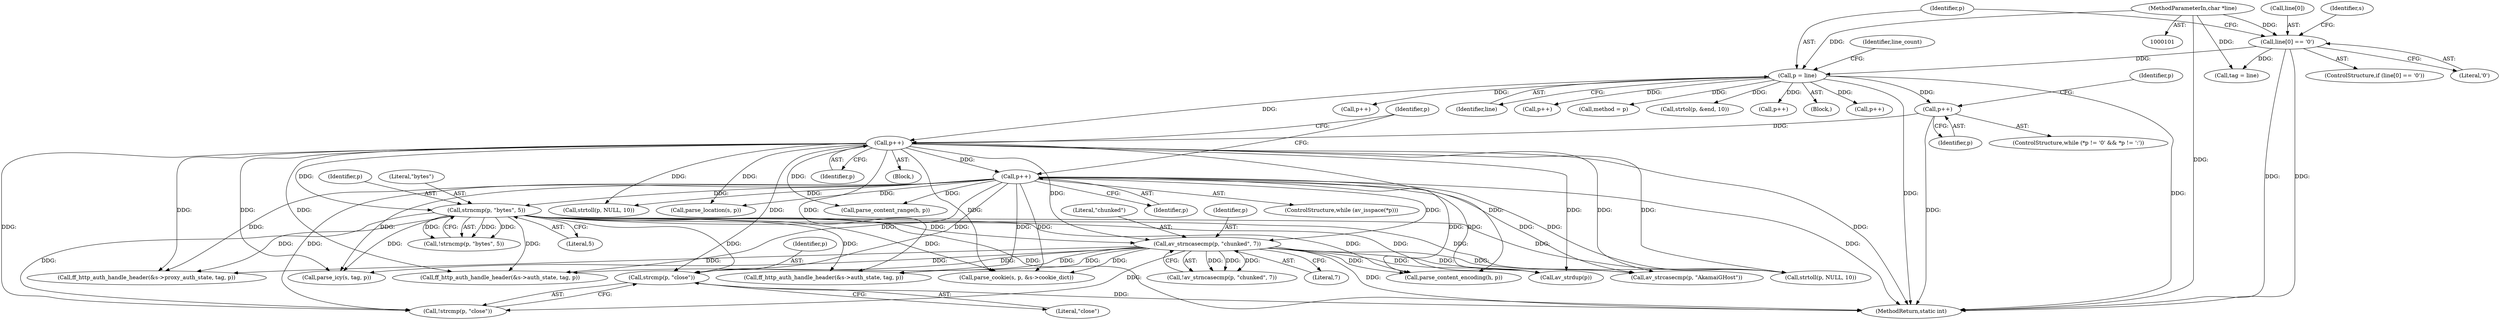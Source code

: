 digraph "0_FFmpeg_2a05c8f813de6f2278827734bf8102291e7484aa_7@API" {
"1000557" [label="(Call,strcmp(p, \"close\"))"];
"1000397" [label="(Call,p++)"];
"1000381" [label="(Call,p++)"];
"1000145" [label="(Call,p = line)"];
"1000132" [label="(Call,line[0] == '\0')"];
"1000103" [label="(MethodParameterIn,char *line)"];
"1000403" [label="(Call,p++)"];
"1000466" [label="(Call,strncmp(p, \"bytes\", 5))"];
"1000490" [label="(Call,av_strncasecmp(p, \"chunked\", 7))"];
"1000106" [label="(Block,)"];
"1000140" [label="(Identifier,s)"];
"1000397" [label="(Call,p++)"];
"1000381" [label="(Call,p++)"];
"1000146" [label="(Identifier,p)"];
"1000558" [label="(Identifier,p)"];
"1000394" [label="(Call,tag = line)"];
"1000465" [label="(Call,!strncmp(p, \"bytes\", 5))"];
"1000541" [label="(Call,ff_http_auth_handle_header(&s->proxy_auth_state, tag, p))"];
"1000686" [label="(MethodReturn,static int)"];
"1000169" [label="(Call,p++)"];
"1000403" [label="(Call,p++)"];
"1000559" [label="(Literal,\"close\")"];
"1000513" [label="(Call,ff_http_auth_handle_header(&s->auth_state, tag, p))"];
"1000415" [label="(Call,parse_location(s, p))"];
"1000660" [label="(Call,parse_icy(s, tag, p))"];
"1000332" [label="(Call,p++)"];
"1000375" [label="(Identifier,p)"];
"1000493" [label="(Literal,7)"];
"1000147" [label="(Identifier,line)"];
"1000173" [label="(Call,p++)"];
"1000527" [label="(Call,ff_http_auth_handle_header(&s->auth_state, tag, p))"];
"1000398" [label="(Identifier,p)"];
"1000158" [label="(Call,method = p)"];
"1000489" [label="(Call,!av_strncasecmp(p, \"chunked\", 7))"];
"1000133" [label="(Call,line[0])"];
"1000466" [label="(Call,strncmp(p, \"bytes\", 5))"];
"1000344" [label="(Call,strtol(p, &end, 10))"];
"1000338" [label="(Call,p++)"];
"1000404" [label="(Identifier,p)"];
"1000103" [label="(MethodParameterIn,char *line)"];
"1000468" [label="(Literal,\"bytes\")"];
"1000491" [label="(Identifier,p)"];
"1000557" [label="(Call,strcmp(p, \"close\"))"];
"1000150" [label="(Identifier,line_count)"];
"1000131" [label="(ControlStructure,if (line[0] == '\0'))"];
"1000136" [label="(Literal,'\0')"];
"1000454" [label="(Call,parse_content_range(h, p))"];
"1000621" [label="(Call,parse_cookie(s, p, &s->cookie_dict))"];
"1000469" [label="(Literal,5)"];
"1000492" [label="(Literal,\"chunked\")"];
"1000490" [label="(Call,av_strncasecmp(p, \"chunked\", 7))"];
"1000644" [label="(Call,strtoll(p, NULL, 10))"];
"1000574" [label="(Call,av_strcasecmp(p, \"AkamaiGHost\"))"];
"1000402" [label="(Identifier,p)"];
"1000371" [label="(ControlStructure,while (*p != '\0' && *p != ':'))"];
"1000467" [label="(Identifier,p)"];
"1000556" [label="(Call,!strcmp(p, \"close\"))"];
"1000370" [label="(Block,)"];
"1000382" [label="(Identifier,p)"];
"1000132" [label="(Call,line[0] == '\0')"];
"1000399" [label="(ControlStructure,while (av_isspace(*p)))"];
"1000611" [label="(Call,av_strdup(p))"];
"1000443" [label="(Call,strtoll(p, NULL, 10))"];
"1000678" [label="(Call,parse_content_encoding(h, p))"];
"1000145" [label="(Call,p = line)"];
"1000557" -> "1000556"  [label="AST: "];
"1000557" -> "1000559"  [label="CFG: "];
"1000558" -> "1000557"  [label="AST: "];
"1000559" -> "1000557"  [label="AST: "];
"1000556" -> "1000557"  [label="CFG: "];
"1000557" -> "1000686"  [label="DDG: "];
"1000397" -> "1000557"  [label="DDG: "];
"1000403" -> "1000557"  [label="DDG: "];
"1000466" -> "1000557"  [label="DDG: "];
"1000490" -> "1000557"  [label="DDG: "];
"1000397" -> "1000370"  [label="AST: "];
"1000397" -> "1000398"  [label="CFG: "];
"1000398" -> "1000397"  [label="AST: "];
"1000402" -> "1000397"  [label="CFG: "];
"1000397" -> "1000686"  [label="DDG: "];
"1000381" -> "1000397"  [label="DDG: "];
"1000145" -> "1000397"  [label="DDG: "];
"1000397" -> "1000403"  [label="DDG: "];
"1000397" -> "1000415"  [label="DDG: "];
"1000397" -> "1000443"  [label="DDG: "];
"1000397" -> "1000454"  [label="DDG: "];
"1000397" -> "1000466"  [label="DDG: "];
"1000397" -> "1000490"  [label="DDG: "];
"1000397" -> "1000513"  [label="DDG: "];
"1000397" -> "1000527"  [label="DDG: "];
"1000397" -> "1000541"  [label="DDG: "];
"1000397" -> "1000556"  [label="DDG: "];
"1000397" -> "1000574"  [label="DDG: "];
"1000397" -> "1000611"  [label="DDG: "];
"1000397" -> "1000621"  [label="DDG: "];
"1000397" -> "1000644"  [label="DDG: "];
"1000397" -> "1000660"  [label="DDG: "];
"1000397" -> "1000678"  [label="DDG: "];
"1000381" -> "1000371"  [label="AST: "];
"1000381" -> "1000382"  [label="CFG: "];
"1000382" -> "1000381"  [label="AST: "];
"1000375" -> "1000381"  [label="CFG: "];
"1000381" -> "1000686"  [label="DDG: "];
"1000145" -> "1000381"  [label="DDG: "];
"1000145" -> "1000106"  [label="AST: "];
"1000145" -> "1000147"  [label="CFG: "];
"1000146" -> "1000145"  [label="AST: "];
"1000147" -> "1000145"  [label="AST: "];
"1000150" -> "1000145"  [label="CFG: "];
"1000145" -> "1000686"  [label="DDG: "];
"1000145" -> "1000686"  [label="DDG: "];
"1000132" -> "1000145"  [label="DDG: "];
"1000103" -> "1000145"  [label="DDG: "];
"1000145" -> "1000158"  [label="DDG: "];
"1000145" -> "1000169"  [label="DDG: "];
"1000145" -> "1000173"  [label="DDG: "];
"1000145" -> "1000332"  [label="DDG: "];
"1000145" -> "1000338"  [label="DDG: "];
"1000145" -> "1000344"  [label="DDG: "];
"1000132" -> "1000131"  [label="AST: "];
"1000132" -> "1000136"  [label="CFG: "];
"1000133" -> "1000132"  [label="AST: "];
"1000136" -> "1000132"  [label="AST: "];
"1000140" -> "1000132"  [label="CFG: "];
"1000146" -> "1000132"  [label="CFG: "];
"1000132" -> "1000686"  [label="DDG: "];
"1000132" -> "1000686"  [label="DDG: "];
"1000103" -> "1000132"  [label="DDG: "];
"1000132" -> "1000394"  [label="DDG: "];
"1000103" -> "1000101"  [label="AST: "];
"1000103" -> "1000686"  [label="DDG: "];
"1000103" -> "1000394"  [label="DDG: "];
"1000403" -> "1000399"  [label="AST: "];
"1000403" -> "1000404"  [label="CFG: "];
"1000404" -> "1000403"  [label="AST: "];
"1000402" -> "1000403"  [label="CFG: "];
"1000403" -> "1000686"  [label="DDG: "];
"1000403" -> "1000415"  [label="DDG: "];
"1000403" -> "1000443"  [label="DDG: "];
"1000403" -> "1000454"  [label="DDG: "];
"1000403" -> "1000466"  [label="DDG: "];
"1000403" -> "1000490"  [label="DDG: "];
"1000403" -> "1000513"  [label="DDG: "];
"1000403" -> "1000527"  [label="DDG: "];
"1000403" -> "1000541"  [label="DDG: "];
"1000403" -> "1000556"  [label="DDG: "];
"1000403" -> "1000574"  [label="DDG: "];
"1000403" -> "1000611"  [label="DDG: "];
"1000403" -> "1000621"  [label="DDG: "];
"1000403" -> "1000644"  [label="DDG: "];
"1000403" -> "1000660"  [label="DDG: "];
"1000403" -> "1000678"  [label="DDG: "];
"1000466" -> "1000465"  [label="AST: "];
"1000466" -> "1000469"  [label="CFG: "];
"1000467" -> "1000466"  [label="AST: "];
"1000468" -> "1000466"  [label="AST: "];
"1000469" -> "1000466"  [label="AST: "];
"1000465" -> "1000466"  [label="CFG: "];
"1000466" -> "1000686"  [label="DDG: "];
"1000466" -> "1000465"  [label="DDG: "];
"1000466" -> "1000465"  [label="DDG: "];
"1000466" -> "1000465"  [label="DDG: "];
"1000466" -> "1000490"  [label="DDG: "];
"1000466" -> "1000513"  [label="DDG: "];
"1000466" -> "1000527"  [label="DDG: "];
"1000466" -> "1000541"  [label="DDG: "];
"1000466" -> "1000556"  [label="DDG: "];
"1000466" -> "1000574"  [label="DDG: "];
"1000466" -> "1000611"  [label="DDG: "];
"1000466" -> "1000621"  [label="DDG: "];
"1000466" -> "1000644"  [label="DDG: "];
"1000466" -> "1000660"  [label="DDG: "];
"1000466" -> "1000678"  [label="DDG: "];
"1000490" -> "1000489"  [label="AST: "];
"1000490" -> "1000493"  [label="CFG: "];
"1000491" -> "1000490"  [label="AST: "];
"1000492" -> "1000490"  [label="AST: "];
"1000493" -> "1000490"  [label="AST: "];
"1000489" -> "1000490"  [label="CFG: "];
"1000490" -> "1000686"  [label="DDG: "];
"1000490" -> "1000489"  [label="DDG: "];
"1000490" -> "1000489"  [label="DDG: "];
"1000490" -> "1000489"  [label="DDG: "];
"1000490" -> "1000513"  [label="DDG: "];
"1000490" -> "1000527"  [label="DDG: "];
"1000490" -> "1000541"  [label="DDG: "];
"1000490" -> "1000556"  [label="DDG: "];
"1000490" -> "1000574"  [label="DDG: "];
"1000490" -> "1000611"  [label="DDG: "];
"1000490" -> "1000621"  [label="DDG: "];
"1000490" -> "1000644"  [label="DDG: "];
"1000490" -> "1000660"  [label="DDG: "];
"1000490" -> "1000678"  [label="DDG: "];
}

